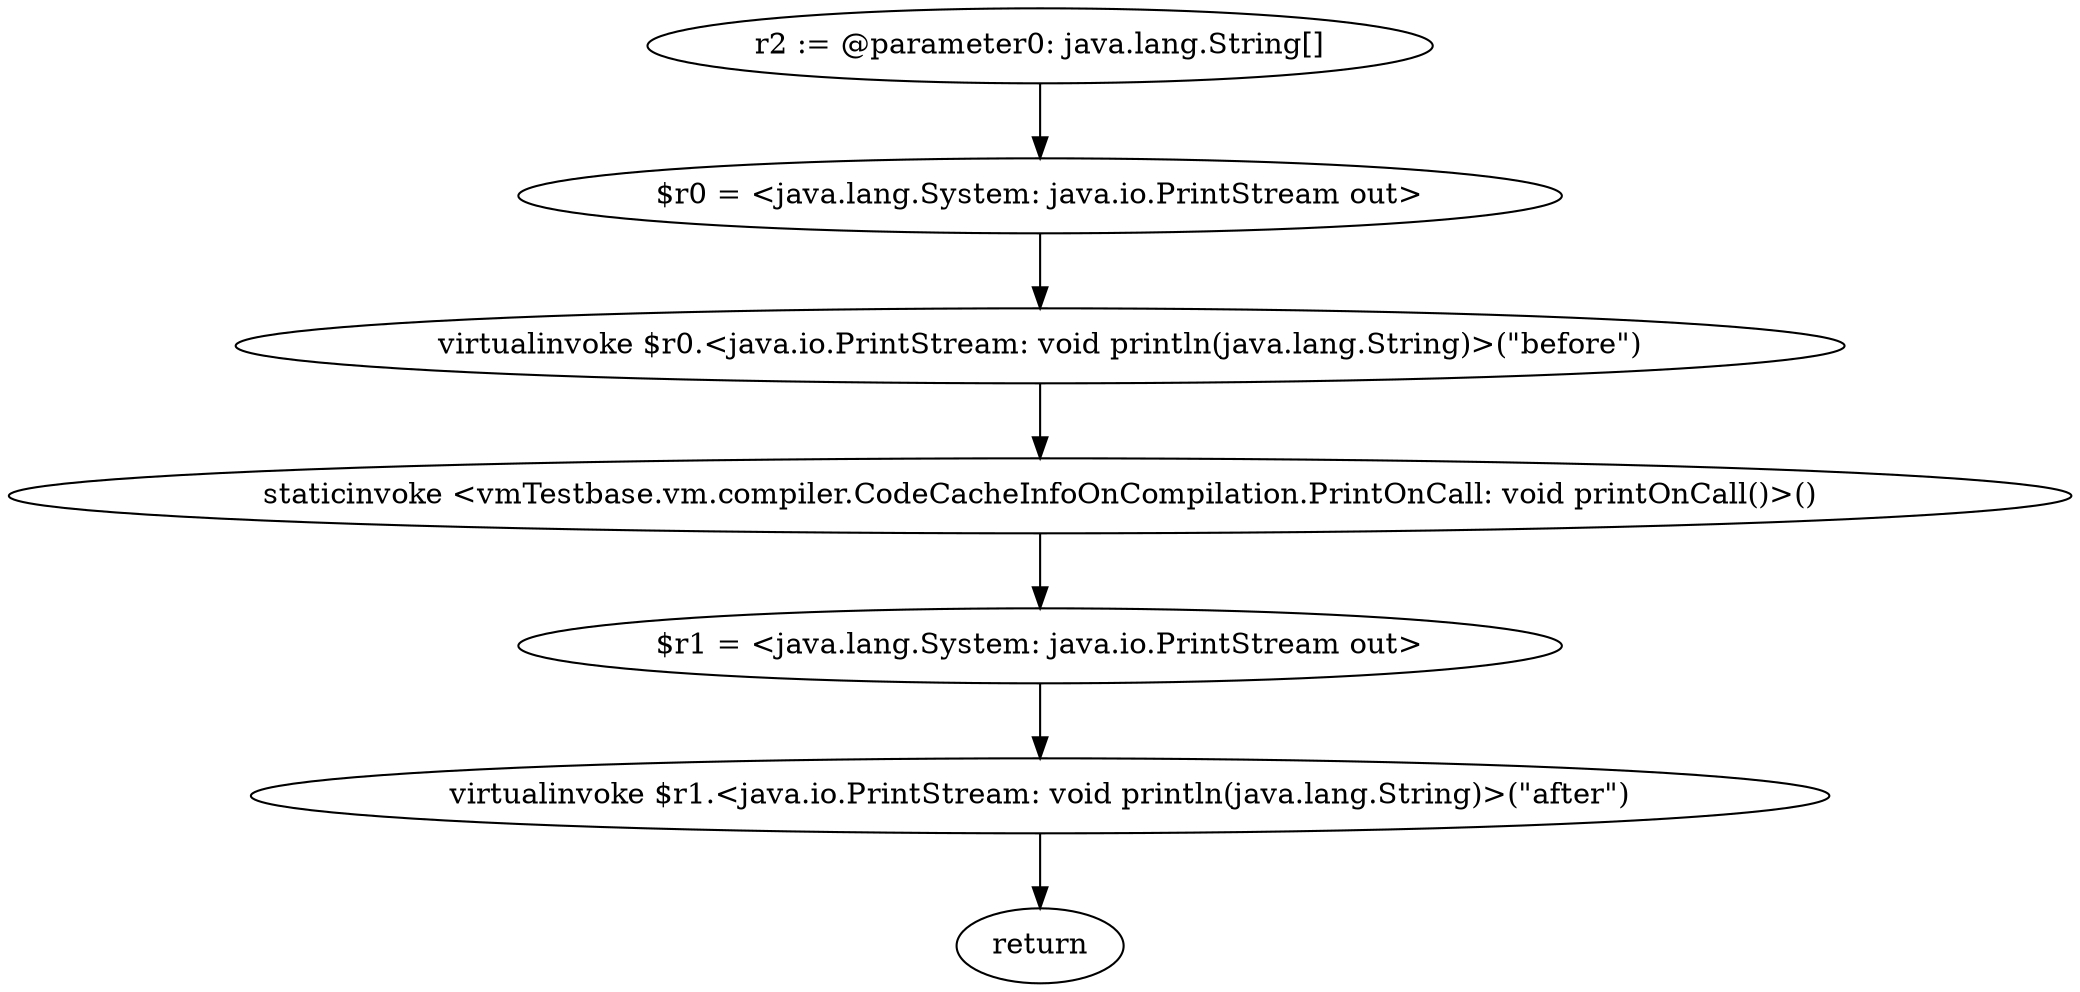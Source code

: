 digraph "unitGraph" {
    "r2 := @parameter0: java.lang.String[]"
    "$r0 = <java.lang.System: java.io.PrintStream out>"
    "virtualinvoke $r0.<java.io.PrintStream: void println(java.lang.String)>(\"before\")"
    "staticinvoke <vmTestbase.vm.compiler.CodeCacheInfoOnCompilation.PrintOnCall: void printOnCall()>()"
    "$r1 = <java.lang.System: java.io.PrintStream out>"
    "virtualinvoke $r1.<java.io.PrintStream: void println(java.lang.String)>(\"after\")"
    "return"
    "r2 := @parameter0: java.lang.String[]"->"$r0 = <java.lang.System: java.io.PrintStream out>";
    "$r0 = <java.lang.System: java.io.PrintStream out>"->"virtualinvoke $r0.<java.io.PrintStream: void println(java.lang.String)>(\"before\")";
    "virtualinvoke $r0.<java.io.PrintStream: void println(java.lang.String)>(\"before\")"->"staticinvoke <vmTestbase.vm.compiler.CodeCacheInfoOnCompilation.PrintOnCall: void printOnCall()>()";
    "staticinvoke <vmTestbase.vm.compiler.CodeCacheInfoOnCompilation.PrintOnCall: void printOnCall()>()"->"$r1 = <java.lang.System: java.io.PrintStream out>";
    "$r1 = <java.lang.System: java.io.PrintStream out>"->"virtualinvoke $r1.<java.io.PrintStream: void println(java.lang.String)>(\"after\")";
    "virtualinvoke $r1.<java.io.PrintStream: void println(java.lang.String)>(\"after\")"->"return";
}
